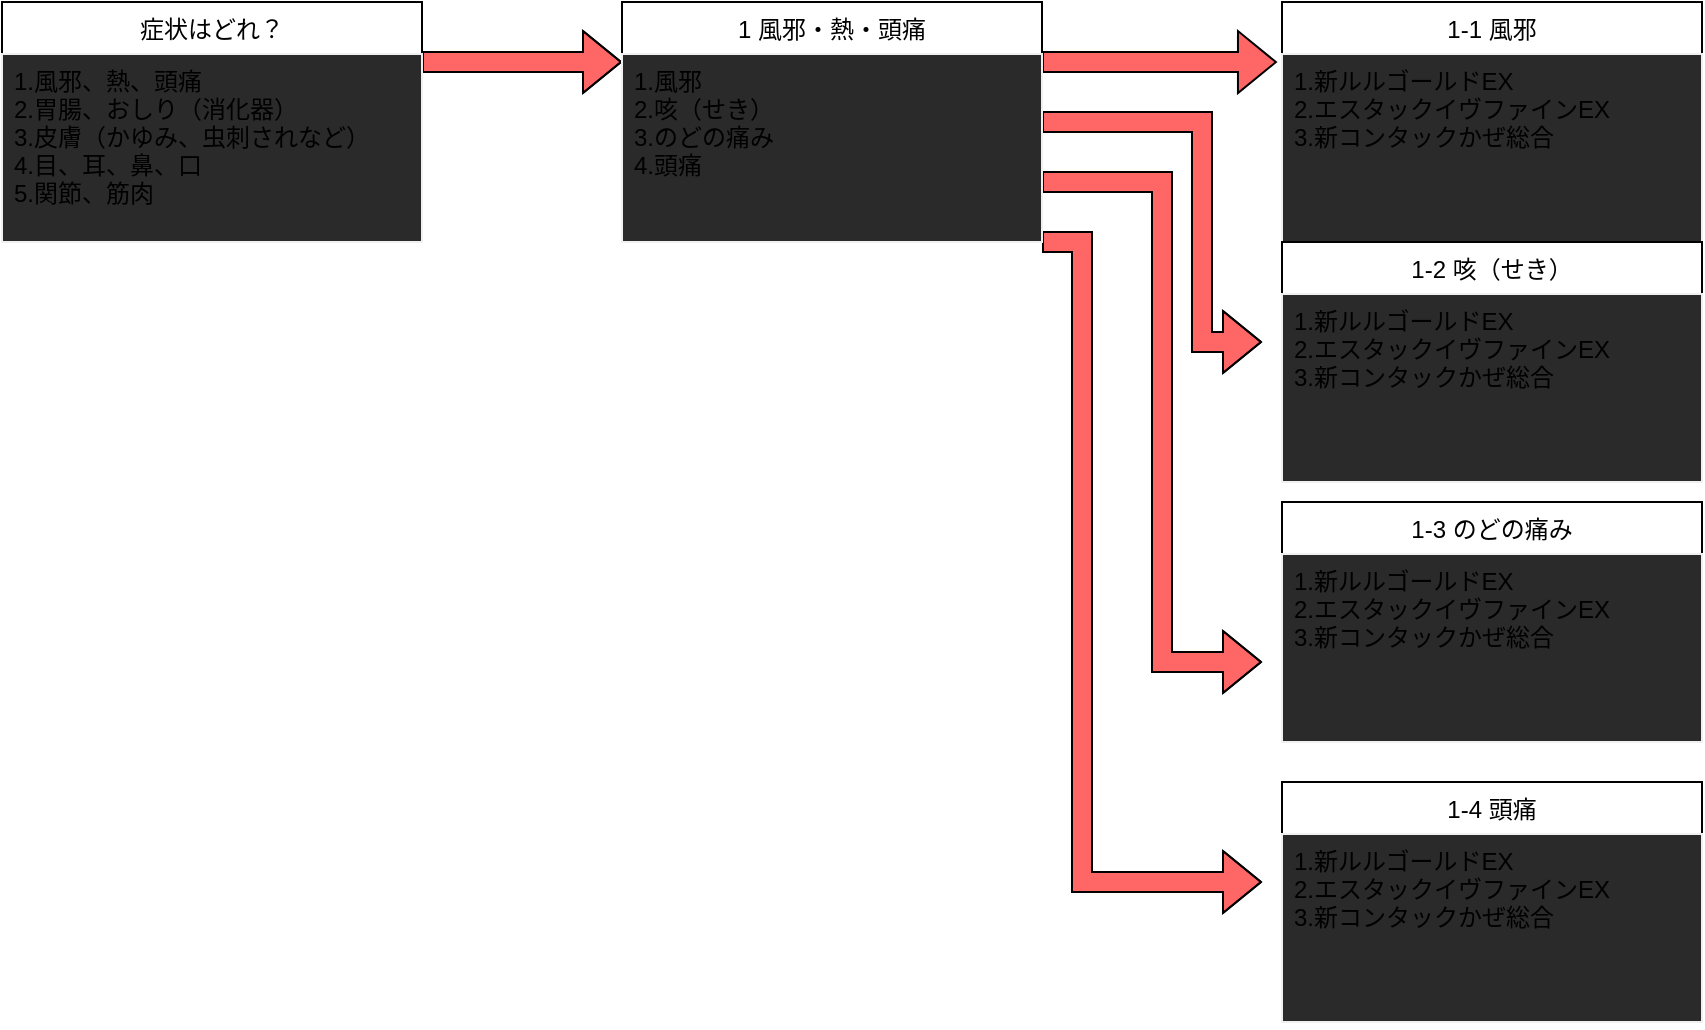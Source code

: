 <mxfile>
    <diagram id="Gzv2kLwkTkCzEBd7DmIo" name="Page-1">
        <mxGraphModel dx="513" dy="379" grid="1" gridSize="10" guides="1" tooltips="1" connect="1" arrows="1" fold="1" page="1" pageScale="1" pageWidth="827" pageHeight="1169" math="0" shadow="0">
            <root>
                <mxCell id="0"/>
                <mxCell id="1" parent="0"/>
                <mxCell id="11" style="edgeStyle=orthogonalEdgeStyle;shape=flexArrow;rounded=0;orthogonalLoop=1;jettySize=auto;html=1;exitX=1;exitY=0.25;exitDx=0;exitDy=0;fillColor=#FF6666;" parent="1" source="3" edge="1">
                    <mxGeometry relative="1" as="geometry">
                        <mxPoint x="340" y="80" as="targetPoint"/>
                    </mxGeometry>
                </mxCell>
                <mxCell id="3" value="症状はどれ？" style="swimlane;fontStyle=0;childLayout=stackLayout;horizontal=1;startSize=26;fillColor=none;horizontalStack=0;resizeParent=1;resizeParentMax=0;resizeLast=0;collapsible=1;marginBottom=0;" parent="1" vertex="1">
                    <mxGeometry x="30" y="50" width="210" height="120" as="geometry">
                        <mxRectangle x="110" y="40" width="60" height="26" as="alternateBounds"/>
                    </mxGeometry>
                </mxCell>
                <mxCell id="4" value="1.風邪、熱、頭痛&#10;2.胃腸、おしり（消化器）&#10;3.皮膚（かゆみ、虫刺されなど）&#10;4.目、耳、鼻、口&#10;5.関節、筋肉" style="text;align=left;verticalAlign=top;spacingLeft=4;spacingRight=4;overflow=hidden;rotatable=0;points=[[0,0.5],[1,0.5]];portConstraint=eastwest;rounded=0;fillColor=#2a2a2a;strokeColor=#f0f0f0;" parent="3" vertex="1">
                    <mxGeometry y="26" width="210" height="94" as="geometry"/>
                </mxCell>
                <mxCell id="24" style="edgeStyle=orthogonalEdgeStyle;shape=flexArrow;rounded=0;orthogonalLoop=1;jettySize=auto;html=1;exitX=1;exitY=0.25;exitDx=0;exitDy=0;entryX=-0.012;entryY=0.043;entryDx=0;entryDy=0;entryPerimeter=0;fillColor=#FF6666;" parent="1" source="6" target="13" edge="1">
                    <mxGeometry relative="1" as="geometry"/>
                </mxCell>
                <mxCell id="26" style="edgeStyle=orthogonalEdgeStyle;shape=flexArrow;rounded=0;orthogonalLoop=1;jettySize=auto;html=1;exitX=1;exitY=0.5;exitDx=0;exitDy=0;fillColor=#FF6666;" parent="1" source="6" edge="1">
                    <mxGeometry relative="1" as="geometry">
                        <mxPoint x="660" y="220" as="targetPoint"/>
                        <Array as="points">
                            <mxPoint x="630" y="110"/>
                            <mxPoint x="630" y="220"/>
                        </Array>
                    </mxGeometry>
                </mxCell>
                <mxCell id="27" style="edgeStyle=orthogonalEdgeStyle;shape=flexArrow;rounded=0;orthogonalLoop=1;jettySize=auto;html=1;exitX=1;exitY=0.75;exitDx=0;exitDy=0;fillColor=#FF6666;" parent="1" source="6" edge="1">
                    <mxGeometry relative="1" as="geometry">
                        <mxPoint x="660" y="380" as="targetPoint"/>
                        <Array as="points">
                            <mxPoint x="610" y="140"/>
                            <mxPoint x="610" y="380"/>
                        </Array>
                    </mxGeometry>
                </mxCell>
                <mxCell id="29" style="edgeStyle=orthogonalEdgeStyle;shape=flexArrow;rounded=0;orthogonalLoop=1;jettySize=auto;html=1;exitX=1;exitY=1;exitDx=0;exitDy=0;fillColor=#FF6666;" parent="1" source="6" edge="1">
                    <mxGeometry relative="1" as="geometry">
                        <mxPoint x="660" y="490" as="targetPoint"/>
                        <Array as="points">
                            <mxPoint x="570" y="170"/>
                            <mxPoint x="570" y="490"/>
                            <mxPoint x="660" y="490"/>
                        </Array>
                    </mxGeometry>
                </mxCell>
                <mxCell id="6" value="1 風邪・熱・頭痛" style="swimlane;fontStyle=0;childLayout=stackLayout;horizontal=1;startSize=26;fillColor=none;horizontalStack=0;resizeParent=1;resizeParentMax=0;resizeLast=0;collapsible=1;marginBottom=0;" parent="1" vertex="1">
                    <mxGeometry x="340" y="50" width="210" height="120" as="geometry">
                        <mxRectangle x="10" y="40" width="60" height="26" as="alternateBounds"/>
                    </mxGeometry>
                </mxCell>
                <mxCell id="7" value="1.風邪&#10;2.咳（せき）&#10;3.のどの痛み&#10;4.頭痛" style="text;align=left;verticalAlign=top;spacingLeft=4;spacingRight=4;overflow=hidden;rotatable=0;points=[[0,0.5],[1,0.5]];portConstraint=eastwest;rounded=0;fillColor=#2a2a2a;strokeColor=#f0f0f0;" parent="6" vertex="1">
                    <mxGeometry y="26" width="210" height="94" as="geometry"/>
                </mxCell>
                <mxCell id="12" value="1-1 風邪" style="swimlane;fontStyle=0;childLayout=stackLayout;horizontal=1;startSize=26;fillColor=none;horizontalStack=0;resizeParent=1;resizeParentMax=0;resizeLast=0;collapsible=1;marginBottom=0;" parent="1" vertex="1">
                    <mxGeometry x="670" y="50" width="210" height="120" as="geometry">
                        <mxRectangle x="10" y="40" width="60" height="26" as="alternateBounds"/>
                    </mxGeometry>
                </mxCell>
                <mxCell id="13" value="1.新ルルゴールドEX&#10;2.エスタックイヴファインEX&#10;3.新コンタックかぜ総合&#10;" style="text;align=left;verticalAlign=top;spacingLeft=4;spacingRight=4;overflow=hidden;rotatable=0;points=[[0,0.5],[1,0.5]];portConstraint=eastwest;rounded=0;fillColor=#2a2a2a;strokeColor=#f0f0f0;" parent="12" vertex="1">
                    <mxGeometry y="26" width="210" height="94" as="geometry"/>
                </mxCell>
                <mxCell id="18" value="1-2 咳（せき）" style="swimlane;fontStyle=0;childLayout=stackLayout;horizontal=1;startSize=26;fillColor=none;horizontalStack=0;resizeParent=1;resizeParentMax=0;resizeLast=0;collapsible=1;marginBottom=0;" parent="1" vertex="1">
                    <mxGeometry x="670" y="170" width="210" height="120" as="geometry">
                        <mxRectangle x="10" y="40" width="60" height="26" as="alternateBounds"/>
                    </mxGeometry>
                </mxCell>
                <mxCell id="19" value="1.新ルルゴールドEX&#10;2.エスタックイヴファインEX&#10;3.新コンタックかぜ総合&#10;" style="text;align=left;verticalAlign=top;spacingLeft=4;spacingRight=4;overflow=hidden;rotatable=0;points=[[0,0.5],[1,0.5]];portConstraint=eastwest;rounded=0;fillColor=#2a2a2a;strokeColor=#f0f0f0;" parent="18" vertex="1">
                    <mxGeometry y="26" width="210" height="94" as="geometry"/>
                </mxCell>
                <mxCell id="20" value="1-3 のどの痛み" style="swimlane;fontStyle=0;childLayout=stackLayout;horizontal=1;startSize=26;fillColor=none;horizontalStack=0;resizeParent=1;resizeParentMax=0;resizeLast=0;collapsible=1;marginBottom=0;" parent="1" vertex="1">
                    <mxGeometry x="670" y="300" width="210" height="120" as="geometry">
                        <mxRectangle x="10" y="40" width="60" height="26" as="alternateBounds"/>
                    </mxGeometry>
                </mxCell>
                <mxCell id="21" value="1.新ルルゴールドEX&#10;2.エスタックイヴファインEX&#10;3.新コンタックかぜ総合&#10;" style="text;align=left;verticalAlign=top;spacingLeft=4;spacingRight=4;overflow=hidden;rotatable=0;points=[[0,0.5],[1,0.5]];portConstraint=eastwest;rounded=0;fillColor=#2a2a2a;strokeColor=#f0f0f0;" parent="20" vertex="1">
                    <mxGeometry y="26" width="210" height="94" as="geometry"/>
                </mxCell>
                <mxCell id="22" value="1-4 頭痛" style="swimlane;fontStyle=0;childLayout=stackLayout;horizontal=1;startSize=26;fillColor=none;horizontalStack=0;resizeParent=1;resizeParentMax=0;resizeLast=0;collapsible=1;marginBottom=0;" parent="1" vertex="1">
                    <mxGeometry x="670" y="440" width="210" height="120" as="geometry">
                        <mxRectangle x="10" y="40" width="60" height="26" as="alternateBounds"/>
                    </mxGeometry>
                </mxCell>
                <mxCell id="23" value="1.新ルルゴールドEX&#10;2.エスタックイヴファインEX&#10;3.新コンタックかぜ総合&#10;" style="text;align=left;verticalAlign=top;spacingLeft=4;spacingRight=4;overflow=hidden;rotatable=0;points=[[0,0.5],[1,0.5]];portConstraint=eastwest;rounded=0;fillColor=#2a2a2a;strokeColor=#f0f0f0;" parent="22" vertex="1">
                    <mxGeometry y="26" width="210" height="94" as="geometry"/>
                </mxCell>
            </root>
        </mxGraphModel>
    </diagram>
    <diagram id="LgqNQ4ynfgx50vkscO1B" name="Page-2">
        <mxGraphModel dx="513" dy="379" grid="1" gridSize="10" guides="1" tooltips="1" connect="1" arrows="1" fold="1" page="1" pageScale="1" pageWidth="827" pageHeight="1169" math="0" shadow="0">
            <root>
                <mxCell id="Vp8z2s2TwWY6D249ckP--0"/>
                <mxCell id="Vp8z2s2TwWY6D249ckP--1" parent="Vp8z2s2TwWY6D249ckP--0"/>
                <mxCell id="vSOyqoJbkWxXGfj4OHgU-0" style="edgeStyle=orthogonalEdgeStyle;shape=flexArrow;rounded=0;orthogonalLoop=1;jettySize=auto;html=1;exitX=1;exitY=0.25;exitDx=0;exitDy=0;fillColor=#FF6666;" parent="Vp8z2s2TwWY6D249ckP--1" source="vSOyqoJbkWxXGfj4OHgU-1" edge="1">
                    <mxGeometry relative="1" as="geometry">
                        <mxPoint x="340" y="80" as="targetPoint"/>
                    </mxGeometry>
                </mxCell>
                <mxCell id="vSOyqoJbkWxXGfj4OHgU-1" value="症状はどれ？" style="swimlane;fontStyle=0;childLayout=stackLayout;horizontal=1;startSize=26;fillColor=none;horizontalStack=0;resizeParent=1;resizeParentMax=0;resizeLast=0;collapsible=1;marginBottom=0;" parent="Vp8z2s2TwWY6D249ckP--1" vertex="1">
                    <mxGeometry x="30" y="50" width="210" height="120" as="geometry">
                        <mxRectangle x="110" y="40" width="60" height="26" as="alternateBounds"/>
                    </mxGeometry>
                </mxCell>
                <mxCell id="vSOyqoJbkWxXGfj4OHgU-2" value="1.風邪、熱、頭痛&#10;2.胃腸、おしり（消化器）&#10;3.皮膚（かゆみ、虫刺されなど）&#10;4.目、耳、鼻、口&#10;5.関節、筋肉" style="text;align=left;verticalAlign=top;spacingLeft=4;spacingRight=4;overflow=hidden;rotatable=0;points=[[0,0.5],[1,0.5]];portConstraint=eastwest;rounded=0;fillColor=#2a2a2a;strokeColor=#f0f0f0;" parent="vSOyqoJbkWxXGfj4OHgU-1" vertex="1">
                    <mxGeometry y="26" width="210" height="94" as="geometry"/>
                </mxCell>
                <mxCell id="vSOyqoJbkWxXGfj4OHgU-3" style="edgeStyle=orthogonalEdgeStyle;shape=flexArrow;rounded=0;orthogonalLoop=1;jettySize=auto;html=1;exitX=1;exitY=0.25;exitDx=0;exitDy=0;entryX=-0.012;entryY=0.043;entryDx=0;entryDy=0;entryPerimeter=0;fillColor=#FF6666;" parent="Vp8z2s2TwWY6D249ckP--1" source="vSOyqoJbkWxXGfj4OHgU-7" target="vSOyqoJbkWxXGfj4OHgU-10" edge="1">
                    <mxGeometry relative="1" as="geometry"/>
                </mxCell>
                <mxCell id="vSOyqoJbkWxXGfj4OHgU-4" style="edgeStyle=orthogonalEdgeStyle;shape=flexArrow;rounded=0;orthogonalLoop=1;jettySize=auto;html=1;exitX=1;exitY=0.5;exitDx=0;exitDy=0;fillColor=#FF6666;" parent="Vp8z2s2TwWY6D249ckP--1" source="vSOyqoJbkWxXGfj4OHgU-7" edge="1">
                    <mxGeometry relative="1" as="geometry">
                        <mxPoint x="660" y="220" as="targetPoint"/>
                        <Array as="points">
                            <mxPoint x="630" y="110"/>
                            <mxPoint x="630" y="220"/>
                        </Array>
                    </mxGeometry>
                </mxCell>
                <mxCell id="vSOyqoJbkWxXGfj4OHgU-5" style="edgeStyle=orthogonalEdgeStyle;shape=flexArrow;rounded=0;orthogonalLoop=1;jettySize=auto;html=1;exitX=1;exitY=0.75;exitDx=0;exitDy=0;fillColor=#FF6666;" parent="Vp8z2s2TwWY6D249ckP--1" source="vSOyqoJbkWxXGfj4OHgU-7" edge="1">
                    <mxGeometry relative="1" as="geometry">
                        <mxPoint x="660" y="380" as="targetPoint"/>
                        <Array as="points">
                            <mxPoint x="610" y="140"/>
                            <mxPoint x="610" y="380"/>
                        </Array>
                    </mxGeometry>
                </mxCell>
                <mxCell id="vSOyqoJbkWxXGfj4OHgU-6" style="edgeStyle=orthogonalEdgeStyle;shape=flexArrow;rounded=0;orthogonalLoop=1;jettySize=auto;html=1;exitX=1;exitY=1;exitDx=0;exitDy=0;fillColor=#FF6666;" parent="Vp8z2s2TwWY6D249ckP--1" source="vSOyqoJbkWxXGfj4OHgU-7" edge="1">
                    <mxGeometry relative="1" as="geometry">
                        <mxPoint x="660" y="490" as="targetPoint"/>
                        <Array as="points">
                            <mxPoint x="570" y="170"/>
                            <mxPoint x="570" y="490"/>
                            <mxPoint x="660" y="490"/>
                        </Array>
                    </mxGeometry>
                </mxCell>
                <mxCell id="vSOyqoJbkWxXGfj4OHgU-7" value="2. 胃腸・おしり（消化器）" style="swimlane;fontStyle=0;childLayout=stackLayout;horizontal=1;startSize=26;fillColor=none;horizontalStack=0;resizeParent=1;resizeParentMax=0;resizeLast=0;collapsible=1;marginBottom=0;" parent="Vp8z2s2TwWY6D249ckP--1" vertex="1">
                    <mxGeometry x="340" y="50" width="210" height="120" as="geometry">
                        <mxRectangle x="10" y="40" width="60" height="26" as="alternateBounds"/>
                    </mxGeometry>
                </mxCell>
                <mxCell id="vSOyqoJbkWxXGfj4OHgU-8" value="1.胃痛&#10;2.胃もたれ・胸やけ&#10;3.便秘&#10;4.下痢" style="text;align=left;verticalAlign=top;spacingLeft=4;spacingRight=4;overflow=hidden;rotatable=0;points=[[0,0.5],[1,0.5]];portConstraint=eastwest;rounded=0;fillColor=#2a2a2a;strokeColor=#f0f0f0;" parent="vSOyqoJbkWxXGfj4OHgU-7" vertex="1">
                    <mxGeometry y="26" width="210" height="94" as="geometry"/>
                </mxCell>
                <mxCell id="vSOyqoJbkWxXGfj4OHgU-9" value="2-1 胃痛" style="swimlane;fontStyle=0;childLayout=stackLayout;horizontal=1;startSize=26;fillColor=none;horizontalStack=0;resizeParent=1;resizeParentMax=0;resizeLast=0;collapsible=1;marginBottom=0;" parent="Vp8z2s2TwWY6D249ckP--1" vertex="1">
                    <mxGeometry x="670" y="50" width="210" height="120" as="geometry">
                        <mxRectangle x="10" y="40" width="60" height="26" as="alternateBounds"/>
                    </mxGeometry>
                </mxCell>
                <mxCell id="vSOyqoJbkWxXGfj4OHgU-10" value="1.新ルルゴールドEX&#10;2.エスタックイヴファインEX&#10;3.新コンタックかぜ総合&#10;" style="text;align=left;verticalAlign=top;spacingLeft=4;spacingRight=4;overflow=hidden;rotatable=0;points=[[0,0.5],[1,0.5]];portConstraint=eastwest;rounded=0;fillColor=#2a2a2a;strokeColor=#f0f0f0;" parent="vSOyqoJbkWxXGfj4OHgU-9" vertex="1">
                    <mxGeometry y="26" width="210" height="94" as="geometry"/>
                </mxCell>
                <mxCell id="vSOyqoJbkWxXGfj4OHgU-11" value="2-2 胃もたれ・胸やけ" style="swimlane;fontStyle=0;childLayout=stackLayout;horizontal=1;startSize=26;fillColor=none;horizontalStack=0;resizeParent=1;resizeParentMax=0;resizeLast=0;collapsible=1;marginBottom=0;" parent="Vp8z2s2TwWY6D249ckP--1" vertex="1">
                    <mxGeometry x="670" y="170" width="210" height="120" as="geometry">
                        <mxRectangle x="10" y="40" width="60" height="26" as="alternateBounds"/>
                    </mxGeometry>
                </mxCell>
                <mxCell id="vSOyqoJbkWxXGfj4OHgU-12" value="1.新ルルゴールドEX&#10;2.エスタックイヴファインEX&#10;3.新コンタックかぜ総合&#10;" style="text;align=left;verticalAlign=top;spacingLeft=4;spacingRight=4;overflow=hidden;rotatable=0;points=[[0,0.5],[1,0.5]];portConstraint=eastwest;rounded=0;fillColor=#2a2a2a;strokeColor=#f0f0f0;" parent="vSOyqoJbkWxXGfj4OHgU-11" vertex="1">
                    <mxGeometry y="26" width="210" height="94" as="geometry"/>
                </mxCell>
                <mxCell id="vSOyqoJbkWxXGfj4OHgU-13" value="2-3 便秘" style="swimlane;fontStyle=0;childLayout=stackLayout;horizontal=1;startSize=26;fillColor=none;horizontalStack=0;resizeParent=1;resizeParentMax=0;resizeLast=0;collapsible=1;marginBottom=0;" parent="Vp8z2s2TwWY6D249ckP--1" vertex="1">
                    <mxGeometry x="670" y="300" width="210" height="120" as="geometry">
                        <mxRectangle x="10" y="40" width="60" height="26" as="alternateBounds"/>
                    </mxGeometry>
                </mxCell>
                <mxCell id="vSOyqoJbkWxXGfj4OHgU-14" value="1.新ルルゴールドEX&#10;2.エスタックイヴファインEX&#10;3.新コンタックかぜ総合&#10;" style="text;align=left;verticalAlign=top;spacingLeft=4;spacingRight=4;overflow=hidden;rotatable=0;points=[[0,0.5],[1,0.5]];portConstraint=eastwest;rounded=0;fillColor=#2a2a2a;strokeColor=#f0f0f0;" parent="vSOyqoJbkWxXGfj4OHgU-13" vertex="1">
                    <mxGeometry y="26" width="210" height="94" as="geometry"/>
                </mxCell>
                <mxCell id="vSOyqoJbkWxXGfj4OHgU-15" value="2-4 下痢" style="swimlane;fontStyle=0;childLayout=stackLayout;horizontal=1;startSize=26;fillColor=none;horizontalStack=0;resizeParent=1;resizeParentMax=0;resizeLast=0;collapsible=1;marginBottom=0;" parent="Vp8z2s2TwWY6D249ckP--1" vertex="1">
                    <mxGeometry x="670" y="440" width="210" height="120" as="geometry">
                        <mxRectangle x="10" y="40" width="60" height="26" as="alternateBounds"/>
                    </mxGeometry>
                </mxCell>
                <mxCell id="vSOyqoJbkWxXGfj4OHgU-16" value="1.新ルルゴールドEX&#10;2.エスタックイヴファインEX&#10;3.新コンタックかぜ総合&#10;" style="text;align=left;verticalAlign=top;spacingLeft=4;spacingRight=4;overflow=hidden;rotatable=0;points=[[0,0.5],[1,0.5]];portConstraint=eastwest;rounded=0;fillColor=#2a2a2a;strokeColor=#f0f0f0;" parent="vSOyqoJbkWxXGfj4OHgU-15" vertex="1">
                    <mxGeometry y="26" width="210" height="94" as="geometry"/>
                </mxCell>
            </root>
        </mxGraphModel>
    </diagram>
    <diagram id="euCPihrkXu-NfS5ZUH8r" name="Page-3">
        <mxGraphModel dx="513" dy="379" grid="1" gridSize="10" guides="1" tooltips="1" connect="1" arrows="1" fold="1" page="1" pageScale="1" pageWidth="827" pageHeight="1169" math="0" shadow="0">
            <root>
                <mxCell id="lhCL6pgQ8ooDfuYsBGhZ-0"/>
                <mxCell id="lhCL6pgQ8ooDfuYsBGhZ-1" parent="lhCL6pgQ8ooDfuYsBGhZ-0"/>
                <mxCell id="7kGk93PoxZv9EgTVncqi-0" style="edgeStyle=orthogonalEdgeStyle;shape=flexArrow;rounded=0;orthogonalLoop=1;jettySize=auto;html=1;exitX=1;exitY=0.25;exitDx=0;exitDy=0;fillColor=#FF6666;" parent="lhCL6pgQ8ooDfuYsBGhZ-1" source="7kGk93PoxZv9EgTVncqi-1" edge="1">
                    <mxGeometry relative="1" as="geometry">
                        <mxPoint x="340" y="80" as="targetPoint"/>
                    </mxGeometry>
                </mxCell>
                <mxCell id="7kGk93PoxZv9EgTVncqi-1" value="症状はどれ？" style="swimlane;fontStyle=0;childLayout=stackLayout;horizontal=1;startSize=26;fillColor=none;horizontalStack=0;resizeParent=1;resizeParentMax=0;resizeLast=0;collapsible=1;marginBottom=0;" parent="lhCL6pgQ8ooDfuYsBGhZ-1" vertex="1">
                    <mxGeometry x="30" y="50" width="210" height="120" as="geometry">
                        <mxRectangle x="110" y="40" width="60" height="26" as="alternateBounds"/>
                    </mxGeometry>
                </mxCell>
                <mxCell id="7kGk93PoxZv9EgTVncqi-2" value="1.風邪、熱、頭痛&#10;2.胃腸、おしり（消化器）&#10;3.皮膚（かゆみ、虫刺されなど）&#10;4.目、耳、鼻、口&#10;5.関節、筋肉" style="text;align=left;verticalAlign=top;spacingLeft=4;spacingRight=4;overflow=hidden;rotatable=0;points=[[0,0.5],[1,0.5]];portConstraint=eastwest;rounded=0;fillColor=#2a2a2a;strokeColor=#f0f0f0;" parent="7kGk93PoxZv9EgTVncqi-1" vertex="1">
                    <mxGeometry y="26" width="210" height="94" as="geometry"/>
                </mxCell>
                <mxCell id="7kGk93PoxZv9EgTVncqi-3" style="edgeStyle=orthogonalEdgeStyle;shape=flexArrow;rounded=0;orthogonalLoop=1;jettySize=auto;html=1;exitX=1;exitY=0.25;exitDx=0;exitDy=0;entryX=-0.012;entryY=0.043;entryDx=0;entryDy=0;entryPerimeter=0;fillColor=#FF6666;" parent="lhCL6pgQ8ooDfuYsBGhZ-1" source="7kGk93PoxZv9EgTVncqi-7" target="7kGk93PoxZv9EgTVncqi-10" edge="1">
                    <mxGeometry relative="1" as="geometry"/>
                </mxCell>
                <mxCell id="7kGk93PoxZv9EgTVncqi-4" style="edgeStyle=orthogonalEdgeStyle;shape=flexArrow;rounded=0;orthogonalLoop=1;jettySize=auto;html=1;exitX=1;exitY=0.5;exitDx=0;exitDy=0;fillColor=#FF6666;" parent="lhCL6pgQ8ooDfuYsBGhZ-1" source="7kGk93PoxZv9EgTVncqi-7" edge="1">
                    <mxGeometry relative="1" as="geometry">
                        <mxPoint x="660" y="220" as="targetPoint"/>
                        <Array as="points">
                            <mxPoint x="630" y="110"/>
                            <mxPoint x="630" y="220"/>
                        </Array>
                    </mxGeometry>
                </mxCell>
                <mxCell id="7kGk93PoxZv9EgTVncqi-5" style="edgeStyle=orthogonalEdgeStyle;shape=flexArrow;rounded=0;orthogonalLoop=1;jettySize=auto;html=1;exitX=1;exitY=0.75;exitDx=0;exitDy=0;fillColor=#FF6666;" parent="lhCL6pgQ8ooDfuYsBGhZ-1" source="7kGk93PoxZv9EgTVncqi-7" edge="1">
                    <mxGeometry relative="1" as="geometry">
                        <mxPoint x="660" y="380" as="targetPoint"/>
                        <Array as="points">
                            <mxPoint x="610" y="140"/>
                            <mxPoint x="610" y="380"/>
                        </Array>
                    </mxGeometry>
                </mxCell>
                <mxCell id="7kGk93PoxZv9EgTVncqi-6" style="edgeStyle=orthogonalEdgeStyle;shape=flexArrow;rounded=0;orthogonalLoop=1;jettySize=auto;html=1;exitX=1;exitY=1;exitDx=0;exitDy=0;fillColor=#FF6666;" parent="lhCL6pgQ8ooDfuYsBGhZ-1" source="7kGk93PoxZv9EgTVncqi-7" edge="1">
                    <mxGeometry relative="1" as="geometry">
                        <mxPoint x="660" y="490" as="targetPoint"/>
                        <Array as="points">
                            <mxPoint x="570" y="170"/>
                            <mxPoint x="570" y="490"/>
                            <mxPoint x="660" y="490"/>
                        </Array>
                    </mxGeometry>
                </mxCell>
                <mxCell id="7kGk93PoxZv9EgTVncqi-7" value="3 皮膚（かゆみ、虫刺されなど）" style="swimlane;fontStyle=0;childLayout=stackLayout;horizontal=1;startSize=26;fillColor=none;horizontalStack=0;resizeParent=1;resizeParentMax=0;resizeLast=0;collapsible=1;marginBottom=0;" parent="lhCL6pgQ8ooDfuYsBGhZ-1" vertex="1">
                    <mxGeometry x="340" y="50" width="210" height="120" as="geometry">
                        <mxRectangle x="10" y="40" width="60" height="26" as="alternateBounds"/>
                    </mxGeometry>
                </mxCell>
                <mxCell id="7kGk93PoxZv9EgTVncqi-8" value="1.湿疹・皮膚炎&#10;2.虫刺され&#10;3.水虫&#10;4.やけど" style="text;align=left;verticalAlign=top;spacingLeft=4;spacingRight=4;overflow=hidden;rotatable=0;points=[[0,0.5],[1,0.5]];portConstraint=eastwest;rounded=0;fillColor=#2a2a2a;strokeColor=#f0f0f0;" parent="7kGk93PoxZv9EgTVncqi-7" vertex="1">
                    <mxGeometry y="26" width="210" height="94" as="geometry"/>
                </mxCell>
                <mxCell id="7kGk93PoxZv9EgTVncqi-9" value="3-1 湿疹・皮膚炎" style="swimlane;fontStyle=0;childLayout=stackLayout;horizontal=1;startSize=26;fillColor=none;horizontalStack=0;resizeParent=1;resizeParentMax=0;resizeLast=0;collapsible=1;marginBottom=0;" parent="lhCL6pgQ8ooDfuYsBGhZ-1" vertex="1">
                    <mxGeometry x="670" y="50" width="210" height="120" as="geometry">
                        <mxRectangle x="10" y="40" width="60" height="26" as="alternateBounds"/>
                    </mxGeometry>
                </mxCell>
                <mxCell id="7kGk93PoxZv9EgTVncqi-10" value="1.新ルルゴールドEX&#10;2.エスタックイヴファインEX&#10;3.新コンタックかぜ総合&#10;" style="text;align=left;verticalAlign=top;spacingLeft=4;spacingRight=4;overflow=hidden;rotatable=0;points=[[0,0.5],[1,0.5]];portConstraint=eastwest;rounded=0;fillColor=#2a2a2a;strokeColor=#f0f0f0;" parent="7kGk93PoxZv9EgTVncqi-9" vertex="1">
                    <mxGeometry y="26" width="210" height="94" as="geometry"/>
                </mxCell>
                <mxCell id="7kGk93PoxZv9EgTVncqi-11" value="3-2 虫刺され" style="swimlane;fontStyle=0;childLayout=stackLayout;horizontal=1;startSize=26;fillColor=none;horizontalStack=0;resizeParent=1;resizeParentMax=0;resizeLast=0;collapsible=1;marginBottom=0;" parent="lhCL6pgQ8ooDfuYsBGhZ-1" vertex="1">
                    <mxGeometry x="670" y="170" width="210" height="120" as="geometry">
                        <mxRectangle x="10" y="40" width="60" height="26" as="alternateBounds"/>
                    </mxGeometry>
                </mxCell>
                <mxCell id="7kGk93PoxZv9EgTVncqi-12" value="1.新ルルゴールドEX&#10;2.エスタックイヴファインEX&#10;3.新コンタックかぜ総合&#10;" style="text;align=left;verticalAlign=top;spacingLeft=4;spacingRight=4;overflow=hidden;rotatable=0;points=[[0,0.5],[1,0.5]];portConstraint=eastwest;rounded=0;fillColor=#2a2a2a;strokeColor=#f0f0f0;" parent="7kGk93PoxZv9EgTVncqi-11" vertex="1">
                    <mxGeometry y="26" width="210" height="94" as="geometry"/>
                </mxCell>
                <mxCell id="7kGk93PoxZv9EgTVncqi-13" value="3-3 水虫" style="swimlane;fontStyle=0;childLayout=stackLayout;horizontal=1;startSize=26;fillColor=none;horizontalStack=0;resizeParent=1;resizeParentMax=0;resizeLast=0;collapsible=1;marginBottom=0;" parent="lhCL6pgQ8ooDfuYsBGhZ-1" vertex="1">
                    <mxGeometry x="670" y="300" width="210" height="120" as="geometry">
                        <mxRectangle x="10" y="40" width="60" height="26" as="alternateBounds"/>
                    </mxGeometry>
                </mxCell>
                <mxCell id="7kGk93PoxZv9EgTVncqi-14" value="1.新ルルゴールドEX&#10;2.エスタックイヴファインEX&#10;3.新コンタックかぜ総合&#10;" style="text;align=left;verticalAlign=top;spacingLeft=4;spacingRight=4;overflow=hidden;rotatable=0;points=[[0,0.5],[1,0.5]];portConstraint=eastwest;rounded=0;fillColor=#2a2a2a;strokeColor=#f0f0f0;" parent="7kGk93PoxZv9EgTVncqi-13" vertex="1">
                    <mxGeometry y="26" width="210" height="94" as="geometry"/>
                </mxCell>
                <mxCell id="7kGk93PoxZv9EgTVncqi-15" value="3-4 やけど" style="swimlane;fontStyle=0;childLayout=stackLayout;horizontal=1;startSize=26;fillColor=none;horizontalStack=0;resizeParent=1;resizeParentMax=0;resizeLast=0;collapsible=1;marginBottom=0;" parent="lhCL6pgQ8ooDfuYsBGhZ-1" vertex="1">
                    <mxGeometry x="670" y="440" width="210" height="120" as="geometry">
                        <mxRectangle x="10" y="40" width="60" height="26" as="alternateBounds"/>
                    </mxGeometry>
                </mxCell>
                <mxCell id="7kGk93PoxZv9EgTVncqi-16" value="1.新ルルゴールドEX&#10;2.エスタックイヴファインEX&#10;3.新コンタックかぜ総合&#10;" style="text;align=left;verticalAlign=top;spacingLeft=4;spacingRight=4;overflow=hidden;rotatable=0;points=[[0,0.5],[1,0.5]];portConstraint=eastwest;rounded=0;fillColor=#2a2a2a;strokeColor=#f0f0f0;" parent="7kGk93PoxZv9EgTVncqi-15" vertex="1">
                    <mxGeometry y="26" width="210" height="94" as="geometry"/>
                </mxCell>
            </root>
        </mxGraphModel>
    </diagram>
    <diagram id="PgJkm_tvYXFuMX2XEBMe" name="Page-4">
        &#xa;
        <mxGraphModel dx="928" dy="570" grid="1" gridSize="10" guides="1" tooltips="1" connect="1" arrows="1" fold="1" page="1" pageScale="1" pageWidth="827" pageHeight="1169" math="0" shadow="0">
            &#xa;
            <root>
                &#xa;
                <mxCell id="q6ImTu0yenEBW1Swg4UN-0"/>
                &#xa;
                <mxCell id="q6ImTu0yenEBW1Swg4UN-1" parent="q6ImTu0yenEBW1Swg4UN-0"/>
                &#xa;
                <mxCell id="ZsKYvYVnWt2KGW1SmBxG-0" style="edgeStyle=orthogonalEdgeStyle;shape=flexArrow;rounded=0;orthogonalLoop=1;jettySize=auto;html=1;exitX=1;exitY=0.25;exitDx=0;exitDy=0;fillColor=#FF6666;" edge="1" parent="q6ImTu0yenEBW1Swg4UN-1" source="ZsKYvYVnWt2KGW1SmBxG-1">
                    &#xa;
                    <mxGeometry relative="1" as="geometry">
                        &#xa;
                        <mxPoint x="340" y="80" as="targetPoint"/>
                        &#xa;
                    </mxGeometry>
                    &#xa;
                </mxCell>
                &#xa;
                <mxCell id="ZsKYvYVnWt2KGW1SmBxG-1" value="症状はどれ？" style="swimlane;fontStyle=0;childLayout=stackLayout;horizontal=1;startSize=26;fillColor=none;horizontalStack=0;resizeParent=1;resizeParentMax=0;resizeLast=0;collapsible=1;marginBottom=0;" vertex="1" parent="q6ImTu0yenEBW1Swg4UN-1">
                    &#xa;
                    <mxGeometry x="30" y="50" width="210" height="120" as="geometry">
                        &#xa;
                        <mxRectangle x="110" y="40" width="60" height="26" as="alternateBounds"/>
                        &#xa;
                    </mxGeometry>
                    &#xa;
                </mxCell>
                &#xa;
                <mxCell id="ZsKYvYVnWt2KGW1SmBxG-2" value="1.風邪、熱、頭痛&#10;2.胃腸、おしり（消化器）&#10;3.皮膚（かゆみ、虫刺されなど）&#10;4.目、耳、鼻、口&#10;5.関節、筋肉" style="text;align=left;verticalAlign=top;spacingLeft=4;spacingRight=4;overflow=hidden;rotatable=0;points=[[0,0.5],[1,0.5]];portConstraint=eastwest;rounded=0;fillColor=#2a2a2a;strokeColor=#f0f0f0;" vertex="1" parent="ZsKYvYVnWt2KGW1SmBxG-1">
                    &#xa;
                    <mxGeometry y="26" width="210" height="94" as="geometry"/>
                    &#xa;
                </mxCell>
                &#xa;
                <mxCell id="ZsKYvYVnWt2KGW1SmBxG-3" style="edgeStyle=orthogonalEdgeStyle;shape=flexArrow;rounded=0;orthogonalLoop=1;jettySize=auto;html=1;exitX=1;exitY=0.25;exitDx=0;exitDy=0;entryX=-0.012;entryY=0.043;entryDx=0;entryDy=0;entryPerimeter=0;fillColor=#FF6666;" edge="1" parent="q6ImTu0yenEBW1Swg4UN-1" source="ZsKYvYVnWt2KGW1SmBxG-7" target="ZsKYvYVnWt2KGW1SmBxG-10">
                    &#xa;
                    <mxGeometry relative="1" as="geometry"/>
                    &#xa;
                </mxCell>
                &#xa;
                <mxCell id="ZsKYvYVnWt2KGW1SmBxG-4" style="edgeStyle=orthogonalEdgeStyle;shape=flexArrow;rounded=0;orthogonalLoop=1;jettySize=auto;html=1;exitX=1;exitY=0.5;exitDx=0;exitDy=0;fillColor=#FF6666;" edge="1" parent="q6ImTu0yenEBW1Swg4UN-1" source="ZsKYvYVnWt2KGW1SmBxG-7">
                    &#xa;
                    <mxGeometry relative="1" as="geometry">
                        &#xa;
                        <mxPoint x="660" y="220" as="targetPoint"/>
                        &#xa;
                        <Array as="points">
                            &#xa;
                            <mxPoint x="630" y="110"/>
                            &#xa;
                            <mxPoint x="630" y="220"/>
                            &#xa;
                        </Array>
                        &#xa;
                    </mxGeometry>
                    &#xa;
                </mxCell>
                &#xa;
                <mxCell id="ZsKYvYVnWt2KGW1SmBxG-5" style="edgeStyle=orthogonalEdgeStyle;shape=flexArrow;rounded=0;orthogonalLoop=1;jettySize=auto;html=1;exitX=1;exitY=0.75;exitDx=0;exitDy=0;fillColor=#FF6666;" edge="1" parent="q6ImTu0yenEBW1Swg4UN-1" source="ZsKYvYVnWt2KGW1SmBxG-7">
                    &#xa;
                    <mxGeometry relative="1" as="geometry">
                        &#xa;
                        <mxPoint x="660" y="380" as="targetPoint"/>
                        &#xa;
                        <Array as="points">
                            &#xa;
                            <mxPoint x="610" y="140"/>
                            &#xa;
                            <mxPoint x="610" y="380"/>
                            &#xa;
                        </Array>
                        &#xa;
                    </mxGeometry>
                    &#xa;
                </mxCell>
                &#xa;
                <mxCell id="ZsKYvYVnWt2KGW1SmBxG-6" style="edgeStyle=orthogonalEdgeStyle;shape=flexArrow;rounded=0;orthogonalLoop=1;jettySize=auto;html=1;exitX=1;exitY=1;exitDx=0;exitDy=0;fillColor=#FF6666;" edge="1" parent="q6ImTu0yenEBW1Swg4UN-1" source="ZsKYvYVnWt2KGW1SmBxG-7">
                    &#xa;
                    <mxGeometry relative="1" as="geometry">
                        &#xa;
                        <mxPoint x="660" y="490" as="targetPoint"/>
                        &#xa;
                        <Array as="points">
                            &#xa;
                            <mxPoint x="570" y="170"/>
                            &#xa;
                            <mxPoint x="570" y="490"/>
                            &#xa;
                            <mxPoint x="660" y="490"/>
                            &#xa;
                        </Array>
                        &#xa;
                    </mxGeometry>
                    &#xa;
                </mxCell>
                &#xa;
                <mxCell id="ZsKYvYVnWt2KGW1SmBxG-7" value="4.目、耳、鼻、口" style="swimlane;fontStyle=0;childLayout=stackLayout;horizontal=1;startSize=26;fillColor=none;horizontalStack=0;resizeParent=1;resizeParentMax=0;resizeLast=0;collapsible=1;marginBottom=0;" vertex="1" parent="q6ImTu0yenEBW1Swg4UN-1">
                    &#xa;
                    <mxGeometry x="340" y="50" width="210" height="120" as="geometry">
                        &#xa;
                        <mxRectangle x="10" y="40" width="60" height="26" as="alternateBounds"/>
                        &#xa;
                    </mxGeometry>
                    &#xa;
                </mxCell>
                &#xa;
                <mxCell id="ZsKYvYVnWt2KGW1SmBxG-8" value="1.目のかゆみ&#10;2.鼻炎（花粉症）&#10;3.口内炎&#10;4.歯痛" style="text;align=left;verticalAlign=top;spacingLeft=4;spacingRight=4;overflow=hidden;rotatable=0;points=[[0,0.5],[1,0.5]];portConstraint=eastwest;rounded=0;fillColor=#2a2a2a;strokeColor=#f0f0f0;" vertex="1" parent="ZsKYvYVnWt2KGW1SmBxG-7">
                    &#xa;
                    <mxGeometry y="26" width="210" height="94" as="geometry"/>
                    &#xa;
                </mxCell>
                &#xa;
                <mxCell id="ZsKYvYVnWt2KGW1SmBxG-9" value="4-1 目のかゆみ" style="swimlane;fontStyle=0;childLayout=stackLayout;horizontal=1;startSize=26;fillColor=none;horizontalStack=0;resizeParent=1;resizeParentMax=0;resizeLast=0;collapsible=1;marginBottom=0;" vertex="1" parent="q6ImTu0yenEBW1Swg4UN-1">
                    &#xa;
                    <mxGeometry x="670" y="50" width="210" height="120" as="geometry">
                        &#xa;
                        <mxRectangle x="10" y="40" width="60" height="26" as="alternateBounds"/>
                        &#xa;
                    </mxGeometry>
                    &#xa;
                </mxCell>
                &#xa;
                <mxCell id="ZsKYvYVnWt2KGW1SmBxG-10" value="1.新ルルゴールドEX&#10;2.エスタックイヴファインEX&#10;3.新コンタックかぜ総合&#10;" style="text;align=left;verticalAlign=top;spacingLeft=4;spacingRight=4;overflow=hidden;rotatable=0;points=[[0,0.5],[1,0.5]];portConstraint=eastwest;rounded=0;fillColor=#2a2a2a;strokeColor=#f0f0f0;" vertex="1" parent="ZsKYvYVnWt2KGW1SmBxG-9">
                    &#xa;
                    <mxGeometry y="26" width="210" height="94" as="geometry"/>
                    &#xa;
                </mxCell>
                &#xa;
                <mxCell id="ZsKYvYVnWt2KGW1SmBxG-11" value="4-2 鼻炎（花粉症）" style="swimlane;fontStyle=0;childLayout=stackLayout;horizontal=1;startSize=26;fillColor=none;horizontalStack=0;resizeParent=1;resizeParentMax=0;resizeLast=0;collapsible=1;marginBottom=0;" vertex="1" parent="q6ImTu0yenEBW1Swg4UN-1">
                    &#xa;
                    <mxGeometry x="670" y="170" width="210" height="120" as="geometry">
                        &#xa;
                        <mxRectangle x="10" y="40" width="60" height="26" as="alternateBounds"/>
                        &#xa;
                    </mxGeometry>
                    &#xa;
                </mxCell>
                &#xa;
                <mxCell id="ZsKYvYVnWt2KGW1SmBxG-12" value="1.新ルルゴールドEX&#10;2.エスタックイヴファインEX&#10;3.新コンタックかぜ総合&#10;" style="text;align=left;verticalAlign=top;spacingLeft=4;spacingRight=4;overflow=hidden;rotatable=0;points=[[0,0.5],[1,0.5]];portConstraint=eastwest;rounded=0;fillColor=#2a2a2a;strokeColor=#f0f0f0;" vertex="1" parent="ZsKYvYVnWt2KGW1SmBxG-11">
                    &#xa;
                    <mxGeometry y="26" width="210" height="94" as="geometry"/>
                    &#xa;
                </mxCell>
                &#xa;
                <mxCell id="ZsKYvYVnWt2KGW1SmBxG-13" value="4-3 口内炎" style="swimlane;fontStyle=0;childLayout=stackLayout;horizontal=1;startSize=26;fillColor=none;horizontalStack=0;resizeParent=1;resizeParentMax=0;resizeLast=0;collapsible=1;marginBottom=0;" vertex="1" parent="q6ImTu0yenEBW1Swg4UN-1">
                    &#xa;
                    <mxGeometry x="670" y="300" width="210" height="120" as="geometry">
                        &#xa;
                        <mxRectangle x="10" y="40" width="60" height="26" as="alternateBounds"/>
                        &#xa;
                    </mxGeometry>
                    &#xa;
                </mxCell>
                &#xa;
                <mxCell id="ZsKYvYVnWt2KGW1SmBxG-14" value="1.新ルルゴールドEX&#10;2.エスタックイヴファインEX&#10;3.新コンタックかぜ総合&#10;" style="text;align=left;verticalAlign=top;spacingLeft=4;spacingRight=4;overflow=hidden;rotatable=0;points=[[0,0.5],[1,0.5]];portConstraint=eastwest;rounded=0;fillColor=#2a2a2a;strokeColor=#f0f0f0;" vertex="1" parent="ZsKYvYVnWt2KGW1SmBxG-13">
                    &#xa;
                    <mxGeometry y="26" width="210" height="94" as="geometry"/>
                    &#xa;
                </mxCell>
                &#xa;
                <mxCell id="ZsKYvYVnWt2KGW1SmBxG-15" value="4-4 歯痛" style="swimlane;fontStyle=0;childLayout=stackLayout;horizontal=1;startSize=26;fillColor=none;horizontalStack=0;resizeParent=1;resizeParentMax=0;resizeLast=0;collapsible=1;marginBottom=0;" vertex="1" parent="q6ImTu0yenEBW1Swg4UN-1">
                    &#xa;
                    <mxGeometry x="670" y="440" width="210" height="120" as="geometry">
                        &#xa;
                        <mxRectangle x="10" y="40" width="60" height="26" as="alternateBounds"/>
                        &#xa;
                    </mxGeometry>
                    &#xa;
                </mxCell>
                &#xa;
                <mxCell id="ZsKYvYVnWt2KGW1SmBxG-16" value="1.新ルルゴールドEX&#10;2.エスタックイヴファインEX&#10;3.新コンタックかぜ総合&#10;" style="text;align=left;verticalAlign=top;spacingLeft=4;spacingRight=4;overflow=hidden;rotatable=0;points=[[0,0.5],[1,0.5]];portConstraint=eastwest;rounded=0;fillColor=#2a2a2a;strokeColor=#f0f0f0;" vertex="1" parent="ZsKYvYVnWt2KGW1SmBxG-15">
                    &#xa;
                    <mxGeometry y="26" width="210" height="94" as="geometry"/>
                    &#xa;
                </mxCell>
                &#xa;
            </root>
            &#xa;
        </mxGraphModel>
        &#xa;
    </diagram>
    <diagram id="V5aGgu6GxD3mhraMChEp" name="Page-5">
        &#xa;
        <mxGraphModel dx="928" dy="570" grid="1" gridSize="10" guides="1" tooltips="1" connect="1" arrows="1" fold="1" page="1" pageScale="1" pageWidth="827" pageHeight="1169" math="0" shadow="0">
            &#xa;
            <root>
                &#xa;
                <mxCell id="onKWfUvaag0FG0JMCsJP-0"/>
                &#xa;
                <mxCell id="onKWfUvaag0FG0JMCsJP-1" parent="onKWfUvaag0FG0JMCsJP-0"/>
                &#xa;
                <mxCell id="TS1EHA3O7djHdXTng0qw-0" style="edgeStyle=orthogonalEdgeStyle;shape=flexArrow;rounded=0;orthogonalLoop=1;jettySize=auto;html=1;exitX=1;exitY=0.25;exitDx=0;exitDy=0;fillColor=#FF6666;" edge="1" parent="onKWfUvaag0FG0JMCsJP-1" source="TS1EHA3O7djHdXTng0qw-1">
                    &#xa;
                    <mxGeometry relative="1" as="geometry">
                        &#xa;
                        <mxPoint x="340" y="80" as="targetPoint"/>
                        &#xa;
                    </mxGeometry>
                    &#xa;
                </mxCell>
                &#xa;
                <mxCell id="TS1EHA3O7djHdXTng0qw-1" value="症状はどれ？" style="swimlane;fontStyle=0;childLayout=stackLayout;horizontal=1;startSize=26;fillColor=none;horizontalStack=0;resizeParent=1;resizeParentMax=0;resizeLast=0;collapsible=1;marginBottom=0;" vertex="1" parent="onKWfUvaag0FG0JMCsJP-1">
                    &#xa;
                    <mxGeometry x="30" y="50" width="210" height="120" as="geometry">
                        &#xa;
                        <mxRectangle x="110" y="40" width="60" height="26" as="alternateBounds"/>
                        &#xa;
                    </mxGeometry>
                    &#xa;
                </mxCell>
                &#xa;
                <mxCell id="TS1EHA3O7djHdXTng0qw-2" value="1.風邪、熱、頭痛&#10;2.胃腸、おしり（消化器）&#10;3.皮膚（かゆみ、虫刺されなど）&#10;4.目、耳、鼻、口&#10;5.関節、筋肉" style="text;align=left;verticalAlign=top;spacingLeft=4;spacingRight=4;overflow=hidden;rotatable=0;points=[[0,0.5],[1,0.5]];portConstraint=eastwest;rounded=0;fillColor=#2a2a2a;strokeColor=#f0f0f0;" vertex="1" parent="TS1EHA3O7djHdXTng0qw-1">
                    &#xa;
                    <mxGeometry y="26" width="210" height="94" as="geometry"/>
                    &#xa;
                </mxCell>
                &#xa;
                <mxCell id="TS1EHA3O7djHdXTng0qw-3" style="edgeStyle=orthogonalEdgeStyle;shape=flexArrow;rounded=0;orthogonalLoop=1;jettySize=auto;html=1;exitX=1;exitY=0.25;exitDx=0;exitDy=0;entryX=-0.012;entryY=0.043;entryDx=0;entryDy=0;entryPerimeter=0;fillColor=#FF6666;" edge="1" parent="onKWfUvaag0FG0JMCsJP-1" source="TS1EHA3O7djHdXTng0qw-7" target="TS1EHA3O7djHdXTng0qw-10">
                    &#xa;
                    <mxGeometry relative="1" as="geometry"/>
                    &#xa;
                </mxCell>
                &#xa;
                <mxCell id="TS1EHA3O7djHdXTng0qw-4" style="edgeStyle=orthogonalEdgeStyle;shape=flexArrow;rounded=0;orthogonalLoop=1;jettySize=auto;html=1;exitX=1;exitY=0.5;exitDx=0;exitDy=0;fillColor=#FF6666;" edge="1" parent="onKWfUvaag0FG0JMCsJP-1" source="TS1EHA3O7djHdXTng0qw-7">
                    &#xa;
                    <mxGeometry relative="1" as="geometry">
                        &#xa;
                        <mxPoint x="660" y="220" as="targetPoint"/>
                        &#xa;
                        <Array as="points">
                            &#xa;
                            <mxPoint x="630" y="110"/>
                            &#xa;
                            <mxPoint x="630" y="220"/>
                            &#xa;
                        </Array>
                        &#xa;
                    </mxGeometry>
                    &#xa;
                </mxCell>
                &#xa;
                <mxCell id="TS1EHA3O7djHdXTng0qw-5" style="edgeStyle=orthogonalEdgeStyle;shape=flexArrow;rounded=0;orthogonalLoop=1;jettySize=auto;html=1;exitX=1;exitY=0.75;exitDx=0;exitDy=0;fillColor=#FF6666;" edge="1" parent="onKWfUvaag0FG0JMCsJP-1" source="TS1EHA3O7djHdXTng0qw-7">
                    &#xa;
                    <mxGeometry relative="1" as="geometry">
                        &#xa;
                        <mxPoint x="660" y="380" as="targetPoint"/>
                        &#xa;
                        <Array as="points">
                            &#xa;
                            <mxPoint x="610" y="140"/>
                            &#xa;
                            <mxPoint x="610" y="380"/>
                            &#xa;
                        </Array>
                        &#xa;
                    </mxGeometry>
                    &#xa;
                </mxCell>
                &#xa;
                <mxCell id="TS1EHA3O7djHdXTng0qw-7" value="5  関節・筋肉" style="swimlane;fontStyle=0;childLayout=stackLayout;horizontal=1;startSize=26;fillColor=none;horizontalStack=0;resizeParent=1;resizeParentMax=0;resizeLast=0;collapsible=1;marginBottom=0;" vertex="1" parent="onKWfUvaag0FG0JMCsJP-1">
                    &#xa;
                    <mxGeometry x="340" y="50" width="210" height="120" as="geometry">
                        &#xa;
                        <mxRectangle x="10" y="40" width="60" height="26" as="alternateBounds"/>
                        &#xa;
                    </mxGeometry>
                    &#xa;
                </mxCell>
                &#xa;
                <mxCell id="TS1EHA3O7djHdXTng0qw-8" value="1.肩こり・腰痛&#10;2.関節炎&#10;3.神経痛&#10;" style="text;align=left;verticalAlign=top;spacingLeft=4;spacingRight=4;overflow=hidden;rotatable=0;points=[[0,0.5],[1,0.5]];portConstraint=eastwest;rounded=0;fillColor=#2a2a2a;strokeColor=#f0f0f0;" vertex="1" parent="TS1EHA3O7djHdXTng0qw-7">
                    &#xa;
                    <mxGeometry y="26" width="210" height="94" as="geometry"/>
                    &#xa;
                </mxCell>
                &#xa;
                <mxCell id="TS1EHA3O7djHdXTng0qw-9" value="5-1 肩こり・腰痛" style="swimlane;fontStyle=0;childLayout=stackLayout;horizontal=1;startSize=26;fillColor=none;horizontalStack=0;resizeParent=1;resizeParentMax=0;resizeLast=0;collapsible=1;marginBottom=0;" vertex="1" parent="onKWfUvaag0FG0JMCsJP-1">
                    &#xa;
                    <mxGeometry x="670" y="50" width="210" height="120" as="geometry">
                        &#xa;
                        <mxRectangle x="10" y="40" width="60" height="26" as="alternateBounds"/>
                        &#xa;
                    </mxGeometry>
                    &#xa;
                </mxCell>
                &#xa;
                <mxCell id="TS1EHA3O7djHdXTng0qw-10" value="1.新ルルゴールドEX&#10;2.エスタックイヴファインEX&#10;3.新コンタックかぜ総合&#10;" style="text;align=left;verticalAlign=top;spacingLeft=4;spacingRight=4;overflow=hidden;rotatable=0;points=[[0,0.5],[1,0.5]];portConstraint=eastwest;rounded=0;fillColor=#2a2a2a;strokeColor=#f0f0f0;" vertex="1" parent="TS1EHA3O7djHdXTng0qw-9">
                    &#xa;
                    <mxGeometry y="26" width="210" height="94" as="geometry"/>
                    &#xa;
                </mxCell>
                &#xa;
                <mxCell id="TS1EHA3O7djHdXTng0qw-11" value="5-2 関節炎" style="swimlane;fontStyle=0;childLayout=stackLayout;horizontal=1;startSize=26;fillColor=none;horizontalStack=0;resizeParent=1;resizeParentMax=0;resizeLast=0;collapsible=1;marginBottom=0;" vertex="1" parent="onKWfUvaag0FG0JMCsJP-1">
                    &#xa;
                    <mxGeometry x="670" y="170" width="210" height="120" as="geometry">
                        &#xa;
                        <mxRectangle x="10" y="40" width="60" height="26" as="alternateBounds"/>
                        &#xa;
                    </mxGeometry>
                    &#xa;
                </mxCell>
                &#xa;
                <mxCell id="TS1EHA3O7djHdXTng0qw-12" value="1.新ルルゴールドEX&#10;2.エスタックイヴファインEX&#10;3.新コンタックかぜ総合&#10;" style="text;align=left;verticalAlign=top;spacingLeft=4;spacingRight=4;overflow=hidden;rotatable=0;points=[[0,0.5],[1,0.5]];portConstraint=eastwest;rounded=0;fillColor=#2a2a2a;strokeColor=#f0f0f0;" vertex="1" parent="TS1EHA3O7djHdXTng0qw-11">
                    &#xa;
                    <mxGeometry y="26" width="210" height="94" as="geometry"/>
                    &#xa;
                </mxCell>
                &#xa;
                <mxCell id="TS1EHA3O7djHdXTng0qw-13" value="5-3 神経痛" style="swimlane;fontStyle=0;childLayout=stackLayout;horizontal=1;startSize=26;fillColor=none;horizontalStack=0;resizeParent=1;resizeParentMax=0;resizeLast=0;collapsible=1;marginBottom=0;" vertex="1" parent="onKWfUvaag0FG0JMCsJP-1">
                    &#xa;
                    <mxGeometry x="670" y="300" width="210" height="120" as="geometry">
                        &#xa;
                        <mxRectangle x="10" y="40" width="60" height="26" as="alternateBounds"/>
                        &#xa;
                    </mxGeometry>
                    &#xa;
                </mxCell>
                &#xa;
                <mxCell id="TS1EHA3O7djHdXTng0qw-14" value="1.新ルルゴールドEX&#10;2.エスタックイヴファインEX&#10;3.新コンタックかぜ総合&#10;" style="text;align=left;verticalAlign=top;spacingLeft=4;spacingRight=4;overflow=hidden;rotatable=0;points=[[0,0.5],[1,0.5]];portConstraint=eastwest;rounded=0;fillColor=#2a2a2a;strokeColor=#f0f0f0;" vertex="1" parent="TS1EHA3O7djHdXTng0qw-13">
                    &#xa;
                    <mxGeometry y="26" width="210" height="94" as="geometry"/>
                    &#xa;
                </mxCell>
                &#xa;
            </root>
            &#xa;
        </mxGraphModel>
        &#xa;
    </diagram>
</mxfile>